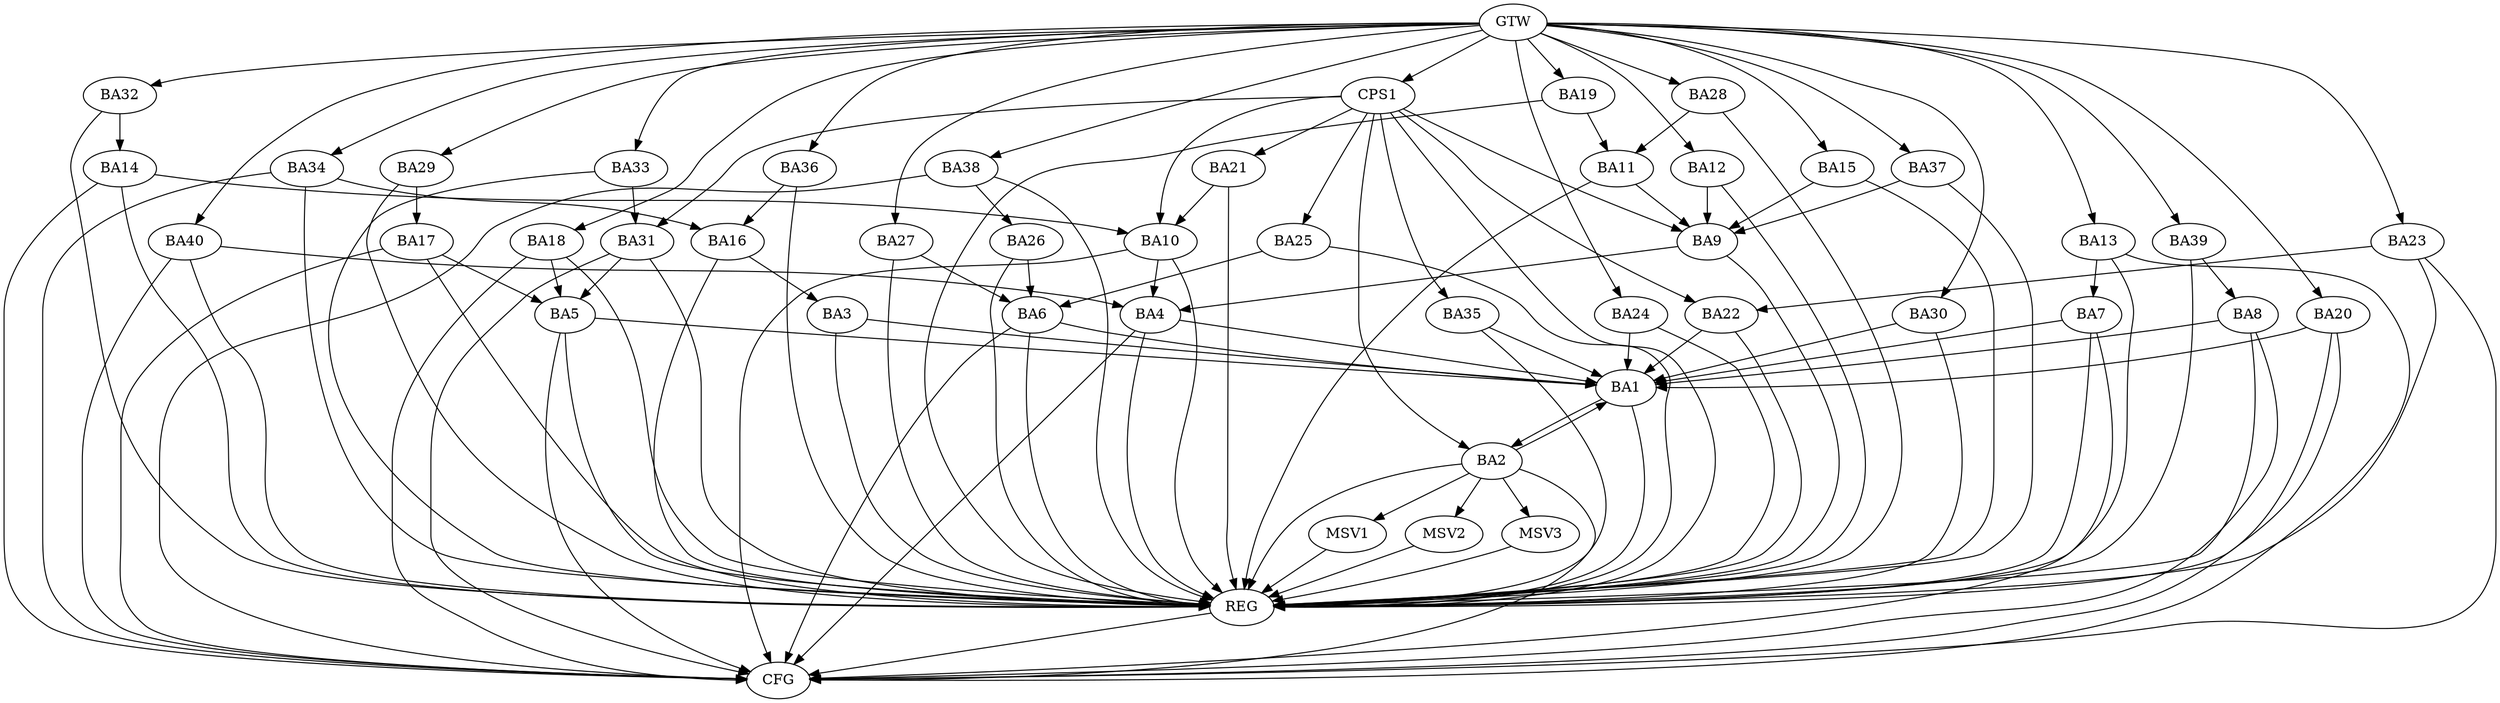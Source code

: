 strict digraph G {
  BA1 [ label="BA1" ];
  BA2 [ label="BA2" ];
  BA3 [ label="BA3" ];
  BA4 [ label="BA4" ];
  BA5 [ label="BA5" ];
  BA6 [ label="BA6" ];
  BA7 [ label="BA7" ];
  BA8 [ label="BA8" ];
  BA9 [ label="BA9" ];
  BA10 [ label="BA10" ];
  BA11 [ label="BA11" ];
  BA12 [ label="BA12" ];
  BA13 [ label="BA13" ];
  BA14 [ label="BA14" ];
  BA15 [ label="BA15" ];
  BA16 [ label="BA16" ];
  BA17 [ label="BA17" ];
  BA18 [ label="BA18" ];
  BA19 [ label="BA19" ];
  BA20 [ label="BA20" ];
  BA21 [ label="BA21" ];
  BA22 [ label="BA22" ];
  BA23 [ label="BA23" ];
  BA24 [ label="BA24" ];
  BA25 [ label="BA25" ];
  BA26 [ label="BA26" ];
  BA27 [ label="BA27" ];
  BA28 [ label="BA28" ];
  BA29 [ label="BA29" ];
  BA30 [ label="BA30" ];
  BA31 [ label="BA31" ];
  BA32 [ label="BA32" ];
  BA33 [ label="BA33" ];
  BA34 [ label="BA34" ];
  BA35 [ label="BA35" ];
  BA36 [ label="BA36" ];
  BA37 [ label="BA37" ];
  BA38 [ label="BA38" ];
  BA39 [ label="BA39" ];
  BA40 [ label="BA40" ];
  CPS1 [ label="CPS1" ];
  GTW [ label="GTW" ];
  REG [ label="REG" ];
  CFG [ label="CFG" ];
  MSV1 [ label="MSV1" ];
  MSV2 [ label="MSV2" ];
  MSV3 [ label="MSV3" ];
  BA1 -> BA2;
  BA2 -> BA1;
  BA3 -> BA1;
  BA4 -> BA1;
  BA5 -> BA1;
  BA6 -> BA1;
  BA7 -> BA1;
  BA8 -> BA1;
  BA9 -> BA4;
  BA10 -> BA4;
  BA11 -> BA9;
  BA12 -> BA9;
  BA13 -> BA7;
  BA14 -> BA10;
  BA15 -> BA9;
  BA16 -> BA3;
  BA17 -> BA5;
  BA18 -> BA5;
  BA19 -> BA11;
  BA20 -> BA1;
  BA21 -> BA10;
  BA22 -> BA1;
  BA23 -> BA22;
  BA24 -> BA1;
  BA25 -> BA6;
  BA26 -> BA6;
  BA27 -> BA6;
  BA28 -> BA11;
  BA29 -> BA17;
  BA30 -> BA1;
  BA31 -> BA5;
  BA32 -> BA14;
  BA33 -> BA31;
  BA34 -> BA16;
  BA35 -> BA1;
  BA36 -> BA16;
  BA37 -> BA9;
  BA38 -> BA26;
  BA39 -> BA8;
  BA40 -> BA4;
  CPS1 -> BA25;
  CPS1 -> BA9;
  CPS1 -> BA2;
  CPS1 -> BA31;
  CPS1 -> BA35;
  CPS1 -> BA21;
  CPS1 -> BA22;
  CPS1 -> BA10;
  GTW -> BA12;
  GTW -> BA13;
  GTW -> BA15;
  GTW -> BA18;
  GTW -> BA19;
  GTW -> BA20;
  GTW -> BA23;
  GTW -> BA24;
  GTW -> BA27;
  GTW -> BA28;
  GTW -> BA29;
  GTW -> BA30;
  GTW -> BA32;
  GTW -> BA33;
  GTW -> BA34;
  GTW -> BA36;
  GTW -> BA37;
  GTW -> BA38;
  GTW -> BA39;
  GTW -> BA40;
  GTW -> CPS1;
  BA1 -> REG;
  BA2 -> REG;
  BA3 -> REG;
  BA4 -> REG;
  BA5 -> REG;
  BA6 -> REG;
  BA7 -> REG;
  BA8 -> REG;
  BA9 -> REG;
  BA10 -> REG;
  BA11 -> REG;
  BA12 -> REG;
  BA13 -> REG;
  BA14 -> REG;
  BA15 -> REG;
  BA16 -> REG;
  BA17 -> REG;
  BA18 -> REG;
  BA19 -> REG;
  BA20 -> REG;
  BA21 -> REG;
  BA22 -> REG;
  BA23 -> REG;
  BA24 -> REG;
  BA25 -> REG;
  BA26 -> REG;
  BA27 -> REG;
  BA28 -> REG;
  BA29 -> REG;
  BA30 -> REG;
  BA31 -> REG;
  BA32 -> REG;
  BA33 -> REG;
  BA34 -> REG;
  BA35 -> REG;
  BA36 -> REG;
  BA37 -> REG;
  BA38 -> REG;
  BA39 -> REG;
  BA40 -> REG;
  CPS1 -> REG;
  BA34 -> CFG;
  BA10 -> CFG;
  BA8 -> CFG;
  BA17 -> CFG;
  BA6 -> CFG;
  BA40 -> CFG;
  BA4 -> CFG;
  BA31 -> CFG;
  BA14 -> CFG;
  BA5 -> CFG;
  BA2 -> CFG;
  BA13 -> CFG;
  BA20 -> CFG;
  BA23 -> CFG;
  BA18 -> CFG;
  BA38 -> CFG;
  BA7 -> CFG;
  REG -> CFG;
  BA2 -> MSV1;
  BA2 -> MSV2;
  BA2 -> MSV3;
  MSV1 -> REG;
  MSV2 -> REG;
  MSV3 -> REG;
}
